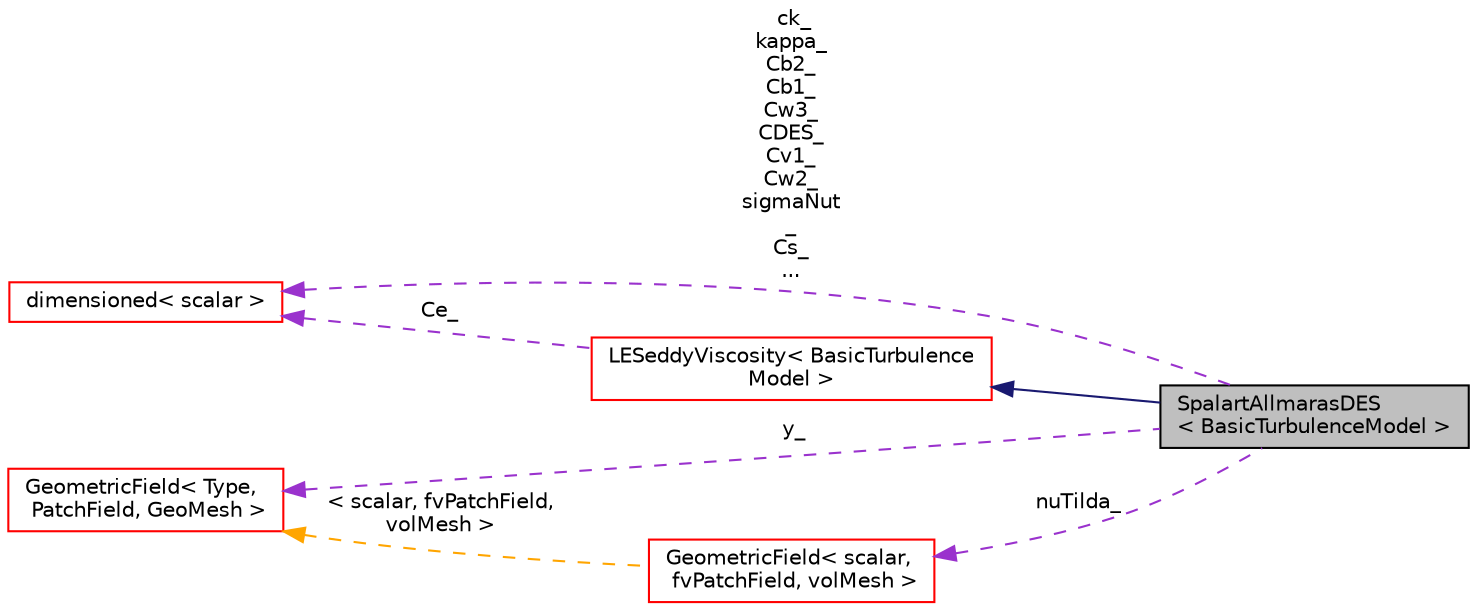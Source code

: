 digraph "SpalartAllmarasDES&lt; BasicTurbulenceModel &gt;"
{
  bgcolor="transparent";
  edge [fontname="Helvetica",fontsize="10",labelfontname="Helvetica",labelfontsize="10"];
  node [fontname="Helvetica",fontsize="10",shape=record];
  rankdir="LR";
  Node11 [label="SpalartAllmarasDES\l\< BasicTurbulenceModel \>",height=0.2,width=0.4,color="black", fillcolor="grey75", style="filled", fontcolor="black"];
  Node12 -> Node11 [dir="back",color="midnightblue",fontsize="10",style="solid",fontname="Helvetica"];
  Node12 [label="LESeddyViscosity\< BasicTurbulence\lModel \>",height=0.2,width=0.4,color="red",URL="$a32257.html",tooltip="Eddy viscosity LES SGS model base class. "];
  Node25 -> Node12 [dir="back",color="darkorchid3",fontsize="10",style="dashed",label=" Ce_" ,fontname="Helvetica"];
  Node25 [label="dimensioned\< scalar \>",height=0.2,width=0.4,color="red",URL="$a27473.html"];
  Node28 -> Node11 [dir="back",color="darkorchid3",fontsize="10",style="dashed",label=" nuTilda_" ,fontname="Helvetica"];
  Node28 [label="GeometricField\< scalar,\l fvPatchField, volMesh \>",height=0.2,width=0.4,color="red",URL="$a23249.html"];
  Node44 -> Node28 [dir="back",color="orange",fontsize="10",style="dashed",label=" \< scalar, fvPatchField,\l volMesh \>" ,fontname="Helvetica"];
  Node44 [label="GeometricField\< Type,\l PatchField, GeoMesh \>",height=0.2,width=0.4,color="red",URL="$a23249.html",tooltip="Generic GeometricField class. "];
  Node25 -> Node11 [dir="back",color="darkorchid3",fontsize="10",style="dashed",label=" ck_\nkappa_\nCb2_\nCb1_\nCw3_\nCDES_\nCv1_\nCw2_\nsigmaNut\l_\nCs_\n..." ,fontname="Helvetica"];
  Node44 -> Node11 [dir="back",color="darkorchid3",fontsize="10",style="dashed",label=" y_" ,fontname="Helvetica"];
}
